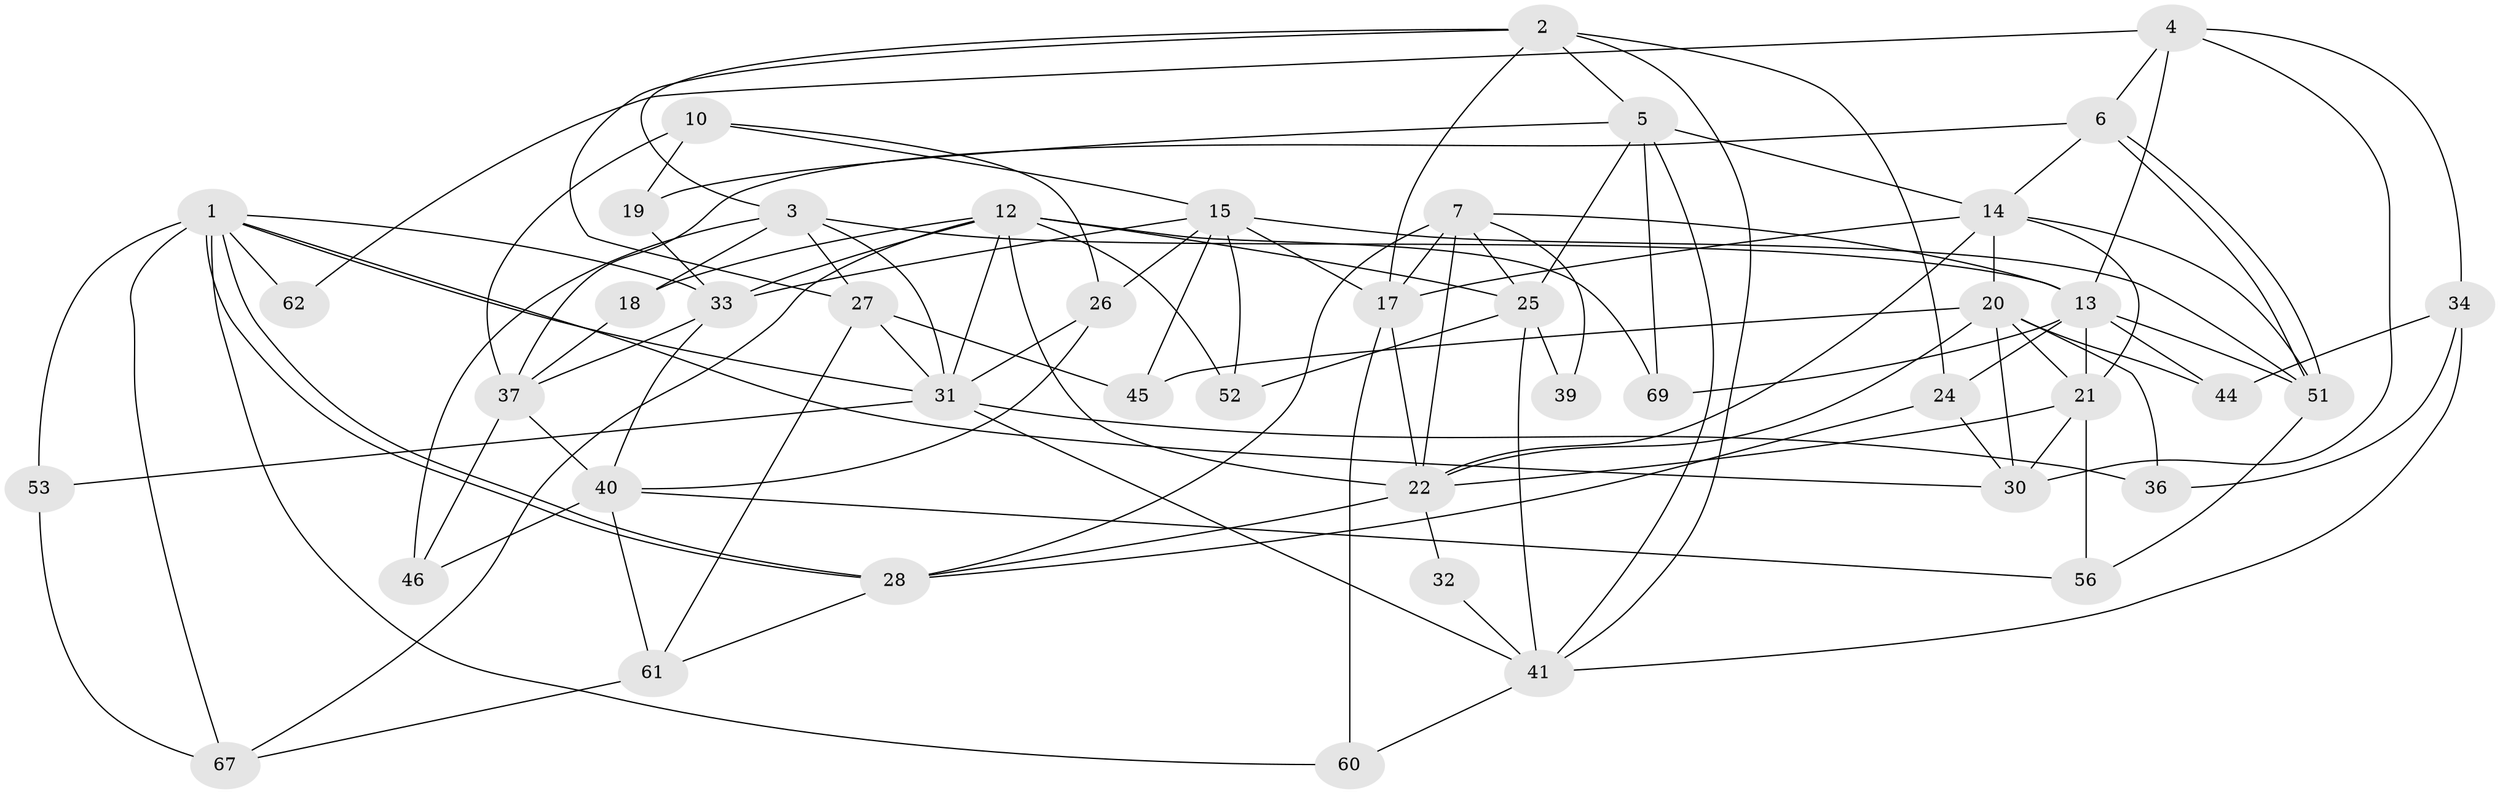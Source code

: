// original degree distribution, {5: 0.16901408450704225, 2: 0.09859154929577464, 4: 0.36619718309859156, 3: 0.23943661971830985, 6: 0.11267605633802817, 7: 0.014084507042253521}
// Generated by graph-tools (version 1.1) at 2025/41/03/06/25 10:41:53]
// undirected, 45 vertices, 112 edges
graph export_dot {
graph [start="1"]
  node [color=gray90,style=filled];
  1 [super="+63"];
  2 [super="+11"];
  3 [super="+16"];
  4 [super="+29"];
  5 [super="+8"];
  6;
  7 [super="+9"];
  10;
  12 [super="+54"];
  13 [super="+23"];
  14 [super="+58"];
  15 [super="+59"];
  17 [super="+48"];
  18;
  19;
  20 [super="+43"];
  21 [super="+47"];
  22 [super="+70"];
  24;
  25 [super="+57"];
  26;
  27 [super="+49"];
  28 [super="+38"];
  30 [super="+71"];
  31 [super="+50"];
  32;
  33 [super="+35"];
  34 [super="+55"];
  36;
  37 [super="+42"];
  39;
  40 [super="+65"];
  41 [super="+64"];
  44;
  45;
  46;
  51 [super="+68"];
  52;
  53;
  56;
  60;
  61 [super="+66"];
  62;
  67;
  69;
  1 -- 28;
  1 -- 28;
  1 -- 67;
  1 -- 33;
  1 -- 53;
  1 -- 60;
  1 -- 62;
  1 -- 31;
  1 -- 30;
  2 -- 24;
  2 -- 17;
  2 -- 5;
  2 -- 41;
  2 -- 27;
  2 -- 3;
  3 -- 46;
  3 -- 27;
  3 -- 18;
  3 -- 13;
  3 -- 31;
  4 -- 30;
  4 -- 34;
  4 -- 6;
  4 -- 13;
  4 -- 62;
  5 -- 69;
  5 -- 19;
  5 -- 14;
  5 -- 25;
  5 -- 41;
  6 -- 51;
  6 -- 51;
  6 -- 37;
  6 -- 14;
  7 -- 22;
  7 -- 17 [weight=2];
  7 -- 39;
  7 -- 25;
  7 -- 28;
  7 -- 13;
  10 -- 37 [weight=2];
  10 -- 19;
  10 -- 15;
  10 -- 26;
  12 -- 18;
  12 -- 52;
  12 -- 67;
  12 -- 25;
  12 -- 69;
  12 -- 22;
  12 -- 33;
  12 -- 31;
  13 -- 21;
  13 -- 69;
  13 -- 24;
  13 -- 44;
  13 -- 51;
  14 -- 21;
  14 -- 20;
  14 -- 22;
  14 -- 17;
  14 -- 51;
  15 -- 26;
  15 -- 17;
  15 -- 33;
  15 -- 51 [weight=2];
  15 -- 52;
  15 -- 45;
  17 -- 22;
  17 -- 60;
  18 -- 37;
  19 -- 33;
  20 -- 22;
  20 -- 21;
  20 -- 36;
  20 -- 44;
  20 -- 45;
  20 -- 30 [weight=2];
  21 -- 30;
  21 -- 56;
  21 -- 22;
  22 -- 28;
  22 -- 32;
  24 -- 28;
  24 -- 30;
  25 -- 52;
  25 -- 39;
  25 -- 41;
  26 -- 31;
  26 -- 40;
  27 -- 31;
  27 -- 61;
  27 -- 45;
  28 -- 61;
  31 -- 41;
  31 -- 36;
  31 -- 53;
  32 -- 41;
  33 -- 37;
  33 -- 40;
  34 -- 36;
  34 -- 44;
  34 -- 41;
  37 -- 46;
  37 -- 40;
  40 -- 56;
  40 -- 61;
  40 -- 46;
  41 -- 60;
  51 -- 56;
  53 -- 67;
  61 -- 67;
}
